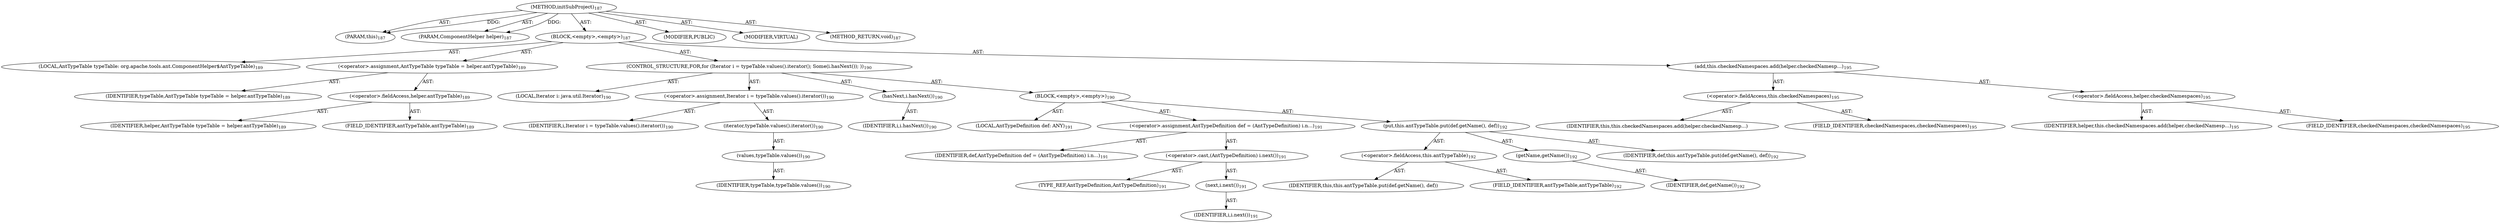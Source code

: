digraph "initSubProject" {  
"111669149701" [label = <(METHOD,initSubProject)<SUB>187</SUB>> ]
"115964117021" [label = <(PARAM,this)<SUB>187</SUB>> ]
"115964117022" [label = <(PARAM,ComponentHelper helper)<SUB>187</SUB>> ]
"25769803782" [label = <(BLOCK,&lt;empty&gt;,&lt;empty&gt;)<SUB>187</SUB>> ]
"94489280513" [label = <(LOCAL,AntTypeTable typeTable: org.apache.tools.ant.ComponentHelper$AntTypeTable)<SUB>189</SUB>> ]
"30064771122" [label = <(&lt;operator&gt;.assignment,AntTypeTable typeTable = helper.antTypeTable)<SUB>189</SUB>> ]
"68719476801" [label = <(IDENTIFIER,typeTable,AntTypeTable typeTable = helper.antTypeTable)<SUB>189</SUB>> ]
"30064771123" [label = <(&lt;operator&gt;.fieldAccess,helper.antTypeTable)<SUB>189</SUB>> ]
"68719476802" [label = <(IDENTIFIER,helper,AntTypeTable typeTable = helper.antTypeTable)<SUB>189</SUB>> ]
"55834574866" [label = <(FIELD_IDENTIFIER,antTypeTable,antTypeTable)<SUB>189</SUB>> ]
"47244640257" [label = <(CONTROL_STRUCTURE,FOR,for (Iterator i = typeTable.values().iterator(); Some(i.hasNext()); ))<SUB>190</SUB>> ]
"94489280514" [label = <(LOCAL,Iterator i: java.util.Iterator)<SUB>190</SUB>> ]
"30064771124" [label = <(&lt;operator&gt;.assignment,Iterator i = typeTable.values().iterator())<SUB>190</SUB>> ]
"68719476803" [label = <(IDENTIFIER,i,Iterator i = typeTable.values().iterator())<SUB>190</SUB>> ]
"30064771125" [label = <(iterator,typeTable.values().iterator())<SUB>190</SUB>> ]
"30064771126" [label = <(values,typeTable.values())<SUB>190</SUB>> ]
"68719476804" [label = <(IDENTIFIER,typeTable,typeTable.values())<SUB>190</SUB>> ]
"30064771127" [label = <(hasNext,i.hasNext())<SUB>190</SUB>> ]
"68719476805" [label = <(IDENTIFIER,i,i.hasNext())<SUB>190</SUB>> ]
"25769803783" [label = <(BLOCK,&lt;empty&gt;,&lt;empty&gt;)<SUB>190</SUB>> ]
"94489280515" [label = <(LOCAL,AntTypeDefinition def: ANY)<SUB>191</SUB>> ]
"30064771128" [label = <(&lt;operator&gt;.assignment,AntTypeDefinition def = (AntTypeDefinition) i.n...)<SUB>191</SUB>> ]
"68719476806" [label = <(IDENTIFIER,def,AntTypeDefinition def = (AntTypeDefinition) i.n...)<SUB>191</SUB>> ]
"30064771129" [label = <(&lt;operator&gt;.cast,(AntTypeDefinition) i.next())<SUB>191</SUB>> ]
"180388626433" [label = <(TYPE_REF,AntTypeDefinition,AntTypeDefinition)<SUB>191</SUB>> ]
"30064771130" [label = <(next,i.next())<SUB>191</SUB>> ]
"68719476807" [label = <(IDENTIFIER,i,i.next())<SUB>191</SUB>> ]
"30064771131" [label = <(put,this.antTypeTable.put(def.getName(), def))<SUB>192</SUB>> ]
"30064771132" [label = <(&lt;operator&gt;.fieldAccess,this.antTypeTable)<SUB>192</SUB>> ]
"68719476808" [label = <(IDENTIFIER,this,this.antTypeTable.put(def.getName(), def))> ]
"55834574867" [label = <(FIELD_IDENTIFIER,antTypeTable,antTypeTable)<SUB>192</SUB>> ]
"30064771133" [label = <(getName,getName())<SUB>192</SUB>> ]
"68719476809" [label = <(IDENTIFIER,def,getName())<SUB>192</SUB>> ]
"68719476810" [label = <(IDENTIFIER,def,this.antTypeTable.put(def.getName(), def))<SUB>192</SUB>> ]
"30064771134" [label = <(add,this.checkedNamespaces.add(helper.checkedNamesp...)<SUB>195</SUB>> ]
"30064771135" [label = <(&lt;operator&gt;.fieldAccess,this.checkedNamespaces)<SUB>195</SUB>> ]
"68719476811" [label = <(IDENTIFIER,this,this.checkedNamespaces.add(helper.checkedNamesp...)> ]
"55834574868" [label = <(FIELD_IDENTIFIER,checkedNamespaces,checkedNamespaces)<SUB>195</SUB>> ]
"30064771136" [label = <(&lt;operator&gt;.fieldAccess,helper.checkedNamespaces)<SUB>195</SUB>> ]
"68719476812" [label = <(IDENTIFIER,helper,this.checkedNamespaces.add(helper.checkedNamesp...)<SUB>195</SUB>> ]
"55834574869" [label = <(FIELD_IDENTIFIER,checkedNamespaces,checkedNamespaces)<SUB>195</SUB>> ]
"133143986197" [label = <(MODIFIER,PUBLIC)> ]
"133143986198" [label = <(MODIFIER,VIRTUAL)> ]
"128849018885" [label = <(METHOD_RETURN,void)<SUB>187</SUB>> ]
  "111669149701" -> "115964117021"  [ label = "AST: "] 
  "111669149701" -> "115964117022"  [ label = "AST: "] 
  "111669149701" -> "25769803782"  [ label = "AST: "] 
  "111669149701" -> "133143986197"  [ label = "AST: "] 
  "111669149701" -> "133143986198"  [ label = "AST: "] 
  "111669149701" -> "128849018885"  [ label = "AST: "] 
  "25769803782" -> "94489280513"  [ label = "AST: "] 
  "25769803782" -> "30064771122"  [ label = "AST: "] 
  "25769803782" -> "47244640257"  [ label = "AST: "] 
  "25769803782" -> "30064771134"  [ label = "AST: "] 
  "30064771122" -> "68719476801"  [ label = "AST: "] 
  "30064771122" -> "30064771123"  [ label = "AST: "] 
  "30064771123" -> "68719476802"  [ label = "AST: "] 
  "30064771123" -> "55834574866"  [ label = "AST: "] 
  "47244640257" -> "94489280514"  [ label = "AST: "] 
  "47244640257" -> "30064771124"  [ label = "AST: "] 
  "47244640257" -> "30064771127"  [ label = "AST: "] 
  "47244640257" -> "25769803783"  [ label = "AST: "] 
  "30064771124" -> "68719476803"  [ label = "AST: "] 
  "30064771124" -> "30064771125"  [ label = "AST: "] 
  "30064771125" -> "30064771126"  [ label = "AST: "] 
  "30064771126" -> "68719476804"  [ label = "AST: "] 
  "30064771127" -> "68719476805"  [ label = "AST: "] 
  "25769803783" -> "94489280515"  [ label = "AST: "] 
  "25769803783" -> "30064771128"  [ label = "AST: "] 
  "25769803783" -> "30064771131"  [ label = "AST: "] 
  "30064771128" -> "68719476806"  [ label = "AST: "] 
  "30064771128" -> "30064771129"  [ label = "AST: "] 
  "30064771129" -> "180388626433"  [ label = "AST: "] 
  "30064771129" -> "30064771130"  [ label = "AST: "] 
  "30064771130" -> "68719476807"  [ label = "AST: "] 
  "30064771131" -> "30064771132"  [ label = "AST: "] 
  "30064771131" -> "30064771133"  [ label = "AST: "] 
  "30064771131" -> "68719476810"  [ label = "AST: "] 
  "30064771132" -> "68719476808"  [ label = "AST: "] 
  "30064771132" -> "55834574867"  [ label = "AST: "] 
  "30064771133" -> "68719476809"  [ label = "AST: "] 
  "30064771134" -> "30064771135"  [ label = "AST: "] 
  "30064771134" -> "30064771136"  [ label = "AST: "] 
  "30064771135" -> "68719476811"  [ label = "AST: "] 
  "30064771135" -> "55834574868"  [ label = "AST: "] 
  "30064771136" -> "68719476812"  [ label = "AST: "] 
  "30064771136" -> "55834574869"  [ label = "AST: "] 
  "111669149701" -> "115964117021"  [ label = "DDG: "] 
  "111669149701" -> "115964117022"  [ label = "DDG: "] 
}
